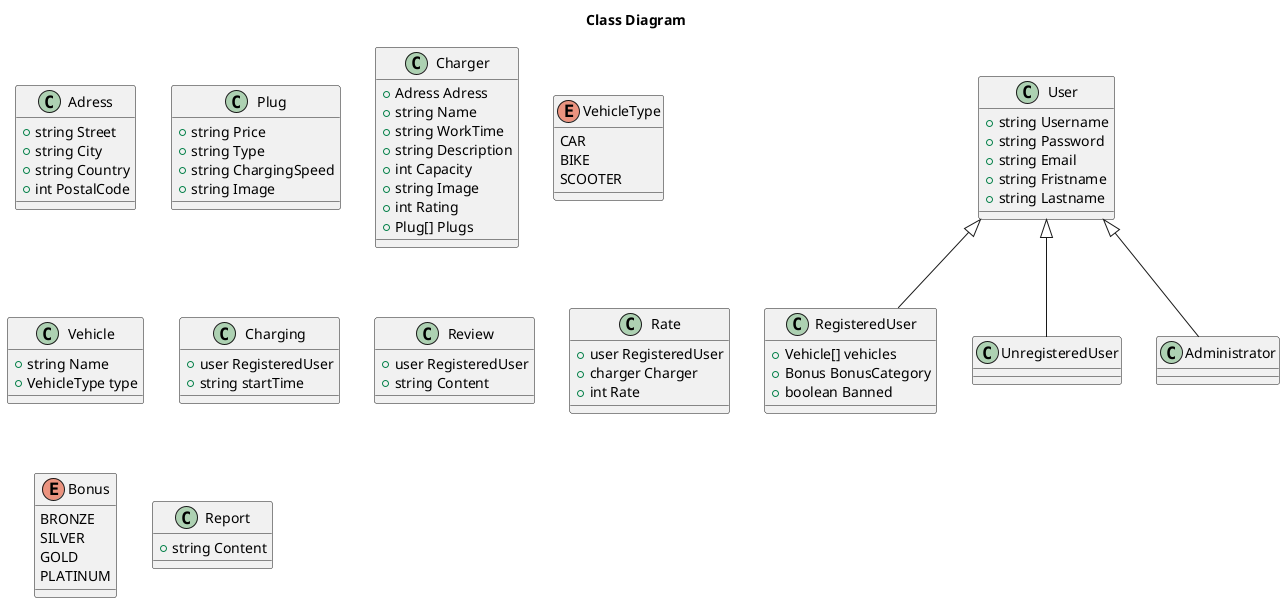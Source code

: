 @startuml

title Class Diagram

class Adress {
  +string Street
  +string City
  +string Country
  +int PostalCode
}

class Plug {
    +string Price
    +string Type
    +string ChargingSpeed
    +string Image
}

class Charger {
  +Adress Adress
  +string Name
  +string WorkTime
  +string Description
  +int Capacity
  +string Image
  +int Rating
  +Plug[] Plugs
}

class User {
    +string Username
    +string Password
    +string Email
    +string Fristname
    +string Lastname
}

enum VehicleType {
    CAR
    BIKE
    SCOOTER
}

class Vehicle {
    +string Name
    +VehicleType type
}

class RegisteredUser {
    +Vehicle[] vehicles
    +Bonus BonusCategory
    +boolean Banned
}

User <|-- RegisteredUser
User <|-- UnregisteredUser
User <|-- Administrator

class Charging {
    +user RegisteredUser
    +string startTime
}

class Review {
    +user RegisteredUser
    +string Content
}

class Rate {
    +user RegisteredUser
    +charger Charger
    +int Rate
}

enum Bonus {
    BRONZE
    SILVER
    GOLD
    PLATINUM
}

class Report {
    +string Content
}

@enduml